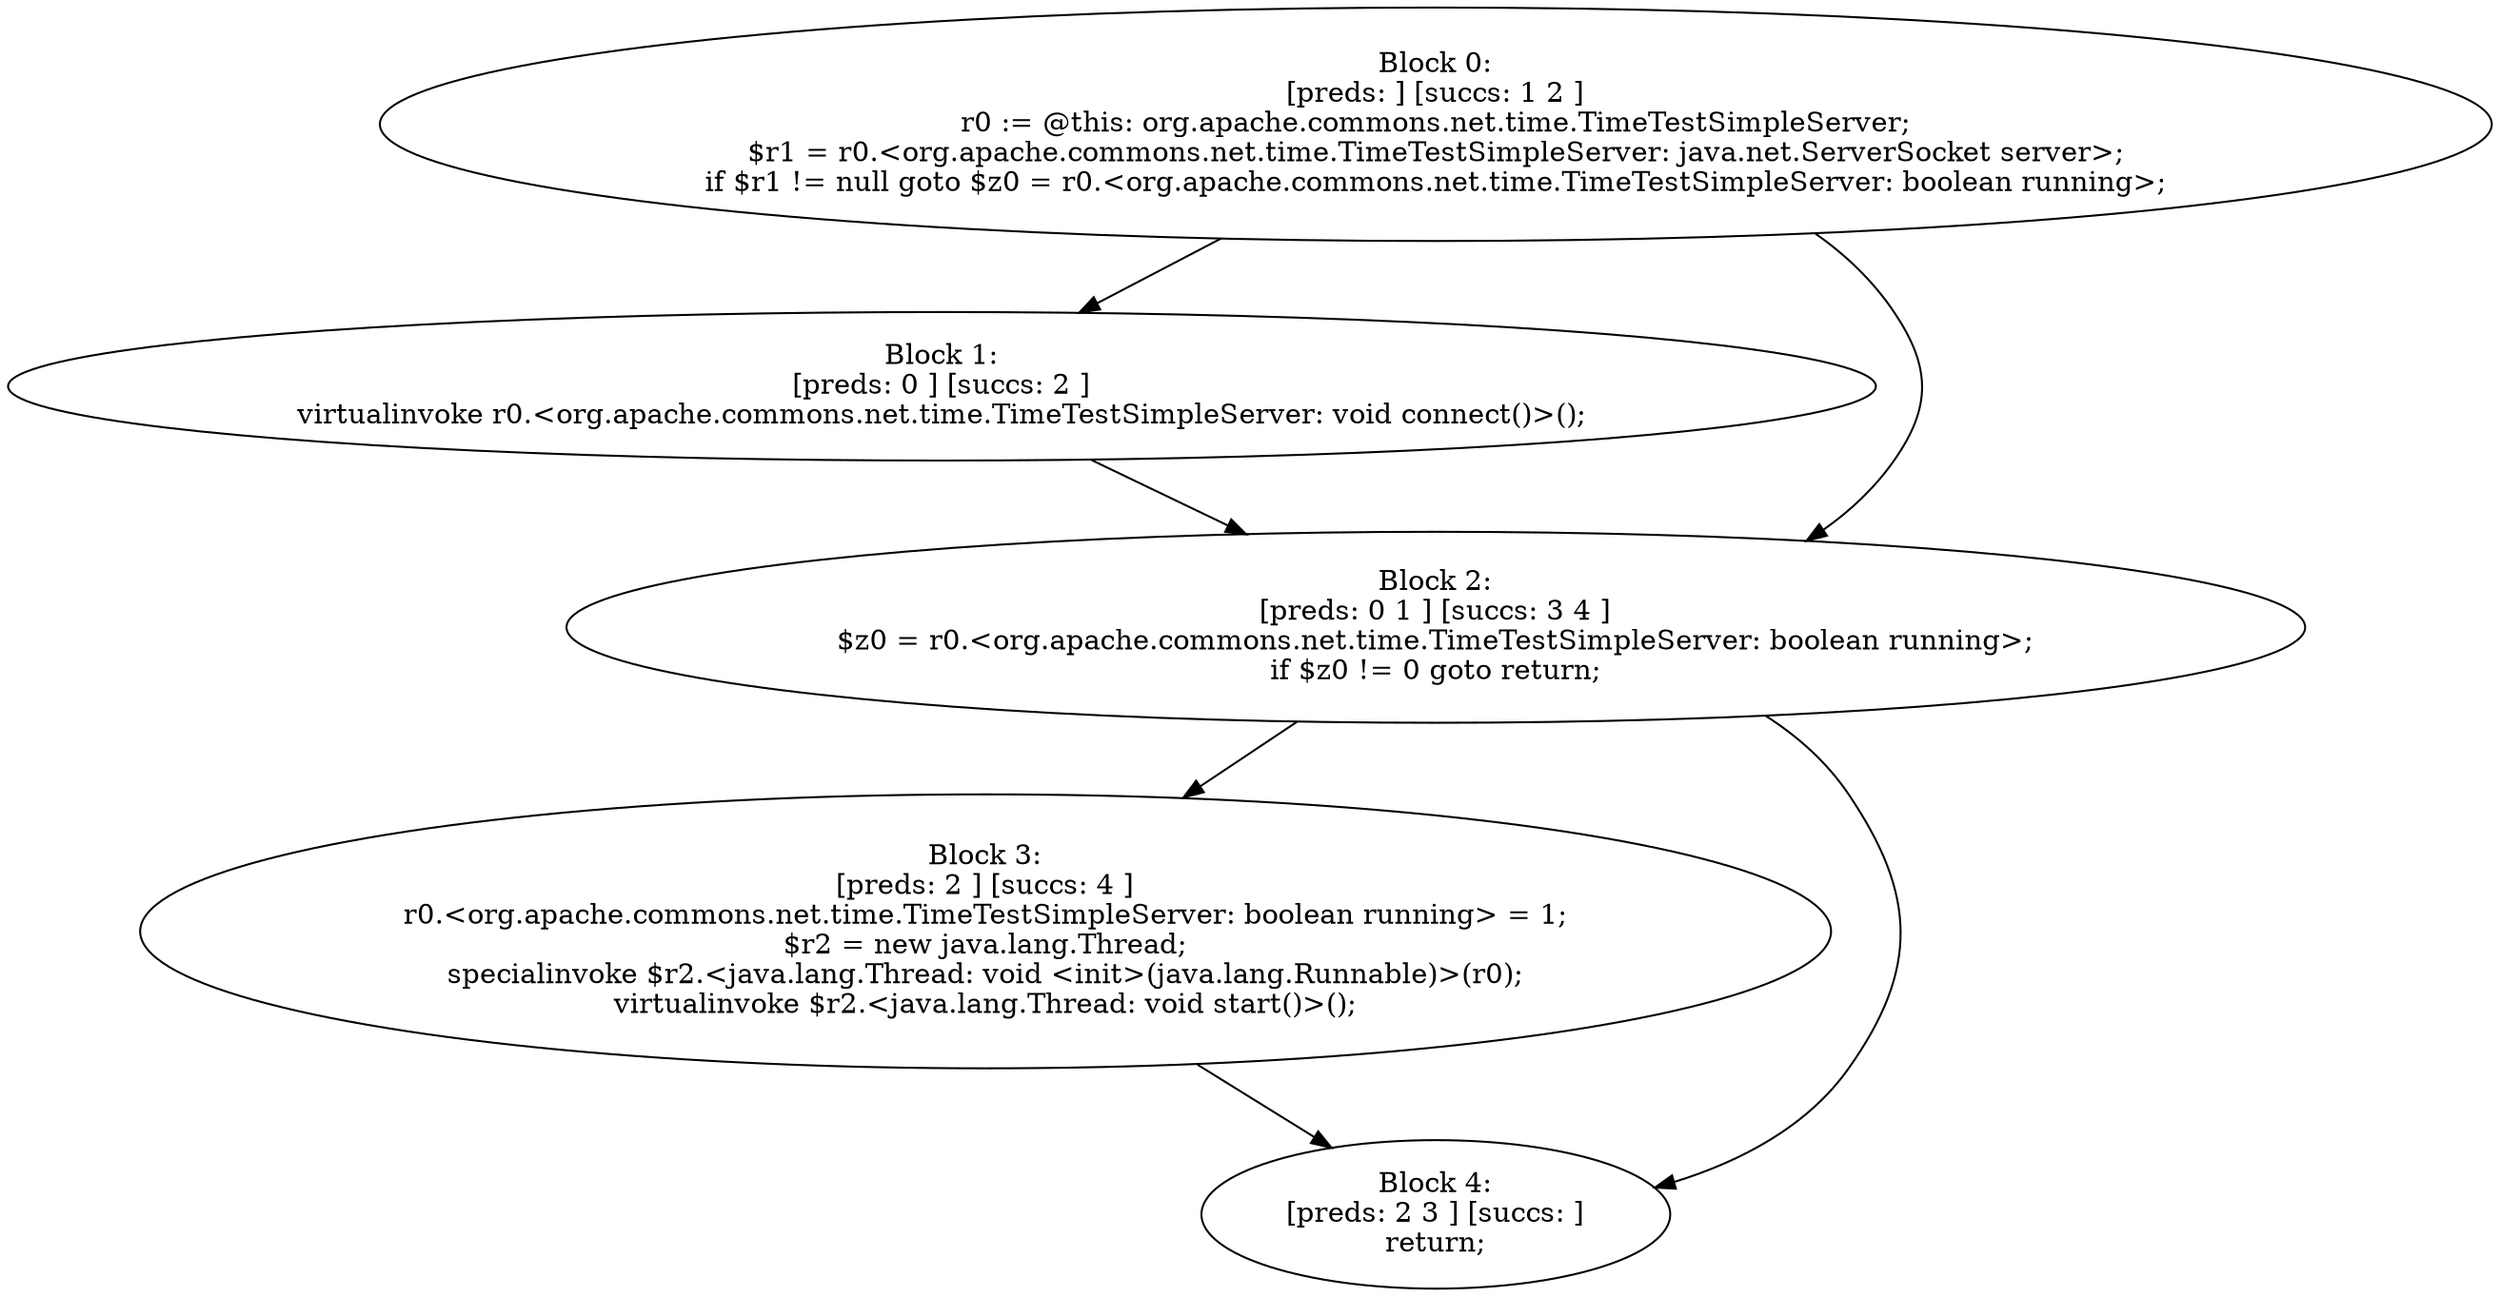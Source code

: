 digraph "unitGraph" {
    "Block 0:
[preds: ] [succs: 1 2 ]
r0 := @this: org.apache.commons.net.time.TimeTestSimpleServer;
$r1 = r0.<org.apache.commons.net.time.TimeTestSimpleServer: java.net.ServerSocket server>;
if $r1 != null goto $z0 = r0.<org.apache.commons.net.time.TimeTestSimpleServer: boolean running>;
"
    "Block 1:
[preds: 0 ] [succs: 2 ]
virtualinvoke r0.<org.apache.commons.net.time.TimeTestSimpleServer: void connect()>();
"
    "Block 2:
[preds: 0 1 ] [succs: 3 4 ]
$z0 = r0.<org.apache.commons.net.time.TimeTestSimpleServer: boolean running>;
if $z0 != 0 goto return;
"
    "Block 3:
[preds: 2 ] [succs: 4 ]
r0.<org.apache.commons.net.time.TimeTestSimpleServer: boolean running> = 1;
$r2 = new java.lang.Thread;
specialinvoke $r2.<java.lang.Thread: void <init>(java.lang.Runnable)>(r0);
virtualinvoke $r2.<java.lang.Thread: void start()>();
"
    "Block 4:
[preds: 2 3 ] [succs: ]
return;
"
    "Block 0:
[preds: ] [succs: 1 2 ]
r0 := @this: org.apache.commons.net.time.TimeTestSimpleServer;
$r1 = r0.<org.apache.commons.net.time.TimeTestSimpleServer: java.net.ServerSocket server>;
if $r1 != null goto $z0 = r0.<org.apache.commons.net.time.TimeTestSimpleServer: boolean running>;
"->"Block 1:
[preds: 0 ] [succs: 2 ]
virtualinvoke r0.<org.apache.commons.net.time.TimeTestSimpleServer: void connect()>();
";
    "Block 0:
[preds: ] [succs: 1 2 ]
r0 := @this: org.apache.commons.net.time.TimeTestSimpleServer;
$r1 = r0.<org.apache.commons.net.time.TimeTestSimpleServer: java.net.ServerSocket server>;
if $r1 != null goto $z0 = r0.<org.apache.commons.net.time.TimeTestSimpleServer: boolean running>;
"->"Block 2:
[preds: 0 1 ] [succs: 3 4 ]
$z0 = r0.<org.apache.commons.net.time.TimeTestSimpleServer: boolean running>;
if $z0 != 0 goto return;
";
    "Block 1:
[preds: 0 ] [succs: 2 ]
virtualinvoke r0.<org.apache.commons.net.time.TimeTestSimpleServer: void connect()>();
"->"Block 2:
[preds: 0 1 ] [succs: 3 4 ]
$z0 = r0.<org.apache.commons.net.time.TimeTestSimpleServer: boolean running>;
if $z0 != 0 goto return;
";
    "Block 2:
[preds: 0 1 ] [succs: 3 4 ]
$z0 = r0.<org.apache.commons.net.time.TimeTestSimpleServer: boolean running>;
if $z0 != 0 goto return;
"->"Block 3:
[preds: 2 ] [succs: 4 ]
r0.<org.apache.commons.net.time.TimeTestSimpleServer: boolean running> = 1;
$r2 = new java.lang.Thread;
specialinvoke $r2.<java.lang.Thread: void <init>(java.lang.Runnable)>(r0);
virtualinvoke $r2.<java.lang.Thread: void start()>();
";
    "Block 2:
[preds: 0 1 ] [succs: 3 4 ]
$z0 = r0.<org.apache.commons.net.time.TimeTestSimpleServer: boolean running>;
if $z0 != 0 goto return;
"->"Block 4:
[preds: 2 3 ] [succs: ]
return;
";
    "Block 3:
[preds: 2 ] [succs: 4 ]
r0.<org.apache.commons.net.time.TimeTestSimpleServer: boolean running> = 1;
$r2 = new java.lang.Thread;
specialinvoke $r2.<java.lang.Thread: void <init>(java.lang.Runnable)>(r0);
virtualinvoke $r2.<java.lang.Thread: void start()>();
"->"Block 4:
[preds: 2 3 ] [succs: ]
return;
";
}
